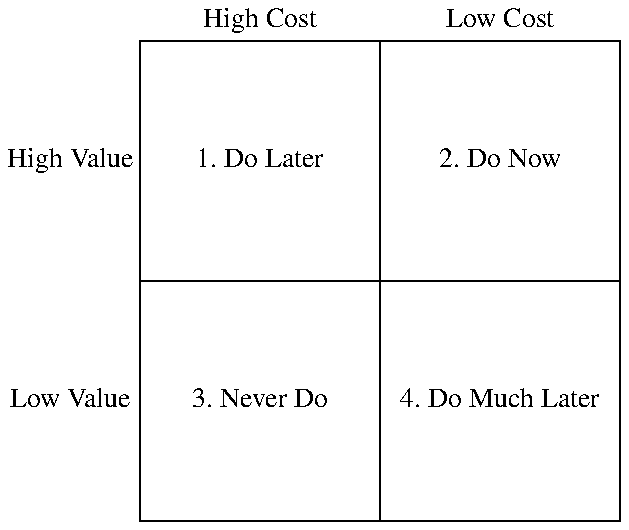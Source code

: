 .PS
A: box wid 1.2 ht 1.2 "1. Do Later"
B: box same "2. Do Now"
C: box same "3. Never Do" at A.s - (0, 0.6)
D: box same "4. Do Much Later" at B.s - (0, 0.6)

box "High Cost" invisible at A.n + (0, 0.1)
box "Low Cost" invisible at B.n + (0, 0.1)
box "High Value" invisible at A.w - (0.35, 0)
box "Low Value" invisible at C.w - (0.35, 0)
.PE
